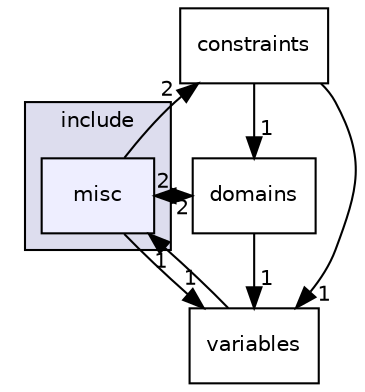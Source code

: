 digraph "include/misc" {
  compound=true
  node [ fontsize="10", fontname="Helvetica"];
  edge [ labelfontsize="10", labelfontname="Helvetica"];
  subgraph clusterdir_d44c64559bbebec7f509842c48db8b23 {
    graph [ bgcolor="#ddddee", pencolor="black", label="include" fontname="Helvetica", fontsize="10", URL="dir_d44c64559bbebec7f509842c48db8b23.html"]
  dir_27118ad956692b96871ee35aadc6976a [shape=box, label="misc", style="filled", fillcolor="#eeeeff", pencolor="black", URL="dir_27118ad956692b96871ee35aadc6976a.html"];
  }
  dir_0b4829fa70a726b2143cc992d165245a [shape=box label="constraints" URL="dir_0b4829fa70a726b2143cc992d165245a.html"];
  dir_88b3ee581d7fd8a04cd28e3831c6c890 [shape=box label="domains" URL="dir_88b3ee581d7fd8a04cd28e3831c6c890.html"];
  dir_ead72e6a73c54f9e231e4ea6dcf5032a [shape=box label="variables" URL="dir_ead72e6a73c54f9e231e4ea6dcf5032a.html"];
  dir_0b4829fa70a726b2143cc992d165245a->dir_88b3ee581d7fd8a04cd28e3831c6c890 [headlabel="1", labeldistance=1.5 headhref="dir_000001_000002.html"];
  dir_0b4829fa70a726b2143cc992d165245a->dir_ead72e6a73c54f9e231e4ea6dcf5032a [headlabel="1", labeldistance=1.5 headhref="dir_000001_000005.html"];
  dir_27118ad956692b96871ee35aadc6976a->dir_0b4829fa70a726b2143cc992d165245a [headlabel="2", labeldistance=1.5 headhref="dir_000003_000001.html"];
  dir_27118ad956692b96871ee35aadc6976a->dir_88b3ee581d7fd8a04cd28e3831c6c890 [headlabel="2", labeldistance=1.5 headhref="dir_000003_000002.html"];
  dir_27118ad956692b96871ee35aadc6976a->dir_ead72e6a73c54f9e231e4ea6dcf5032a [headlabel="1", labeldistance=1.5 headhref="dir_000003_000005.html"];
  dir_88b3ee581d7fd8a04cd28e3831c6c890->dir_27118ad956692b96871ee35aadc6976a [headlabel="2", labeldistance=1.5 headhref="dir_000002_000003.html"];
  dir_88b3ee581d7fd8a04cd28e3831c6c890->dir_ead72e6a73c54f9e231e4ea6dcf5032a [headlabel="1", labeldistance=1.5 headhref="dir_000002_000005.html"];
  dir_ead72e6a73c54f9e231e4ea6dcf5032a->dir_27118ad956692b96871ee35aadc6976a [headlabel="1", labeldistance=1.5 headhref="dir_000005_000003.html"];
}
